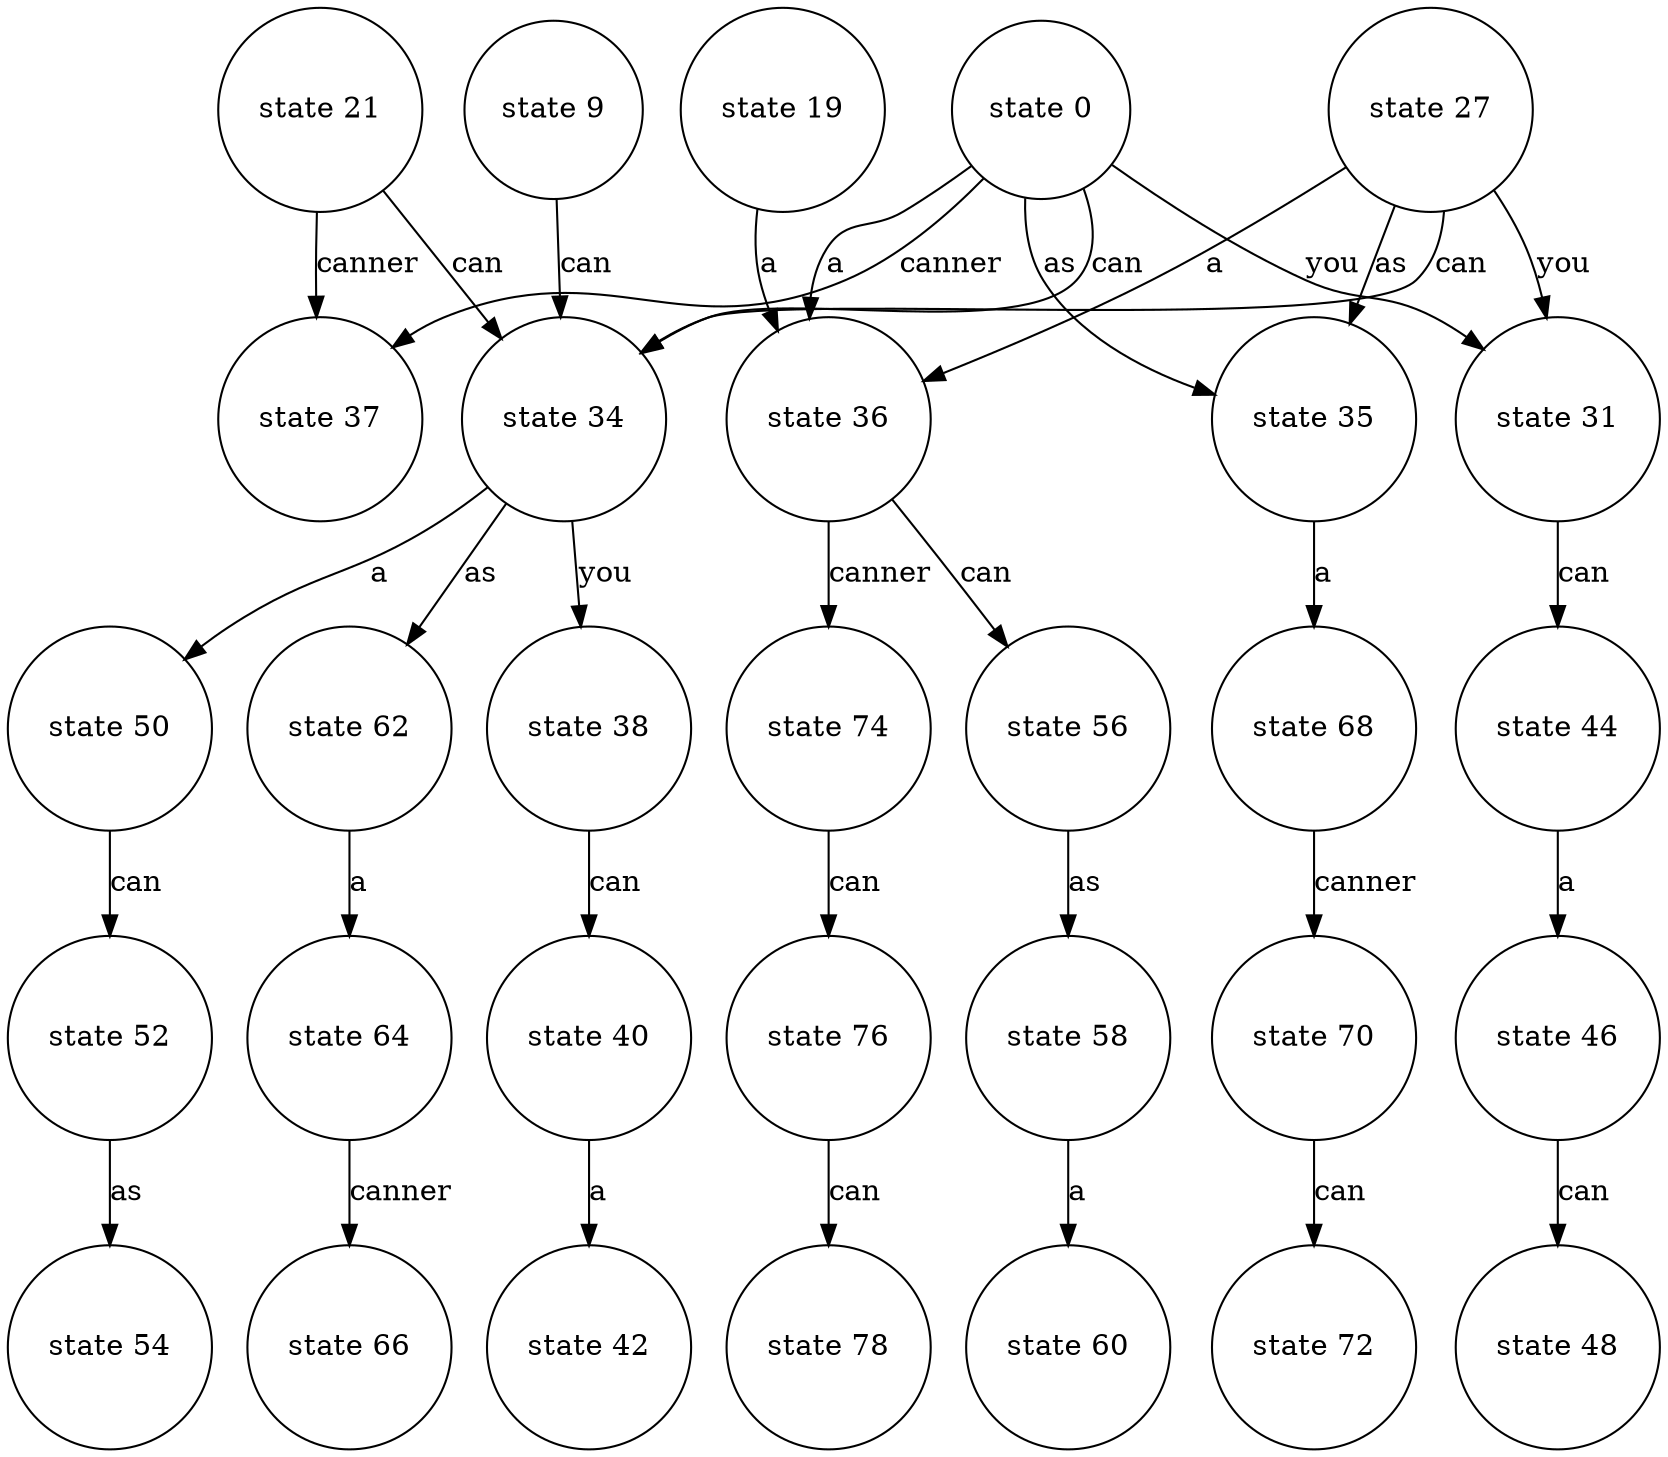 digraph abc{ 
node [shape = circle, ordering=out];"state 56" -> "state 58" [ label="as" ]; 
"state 21" -> "state 37" [ label="canner" ]; 
"state 21" -> "state 34" [ label="can" ]; 
"state 70" -> "state 72" [ label="can" ]; 
"state 9" -> "state 34" [ label="can" ]; 
"state 35" -> "state 68" [ label="a" ]; 
"state 38" -> "state 40" [ label="can" ]; 
"state 0" -> "state 36" [ label="a" ]; 
"state 0" -> "state 37" [ label="canner" ]; 
"state 0" -> "state 35" [ label="as" ]; 
"state 0" -> "state 34" [ label="can" ]; 
"state 0" -> "state 31" [ label="you" ]; 
"state 46" -> "state 48" [ label="can" ]; 
"state 52" -> "state 54" [ label="as" ]; 
"state 58" -> "state 60" [ label="a" ]; 
"state 50" -> "state 52" [ label="can" ]; 
"state 19" -> "state 36" [ label="a" ]; 
"state 36" -> "state 74" [ label="canner" ]; 
"state 36" -> "state 56" [ label="can" ]; 
"state 44" -> "state 46" [ label="a" ]; 
"state 74" -> "state 76" [ label="can" ]; 
"state 31" -> "state 44" [ label="can" ]; 
"state 40" -> "state 42" [ label="a" ]; 
"state 27" -> "state 36" [ label="a" ]; 
"state 27" -> "state 35" [ label="as" ]; 
"state 27" -> "state 34" [ label="can" ]; 
"state 27" -> "state 31" [ label="you" ]; 
"state 34" -> "state 50" [ label="a" ]; 
"state 34" -> "state 62" [ label="as" ]; 
"state 34" -> "state 38" [ label="you" ]; 
"state 62" -> "state 64" [ label="a" ]; 
"state 68" -> "state 70" [ label="canner" ]; 
"state 64" -> "state 66" [ label="canner" ]; 
"state 76" -> "state 78" [ label="can" ]; 
}